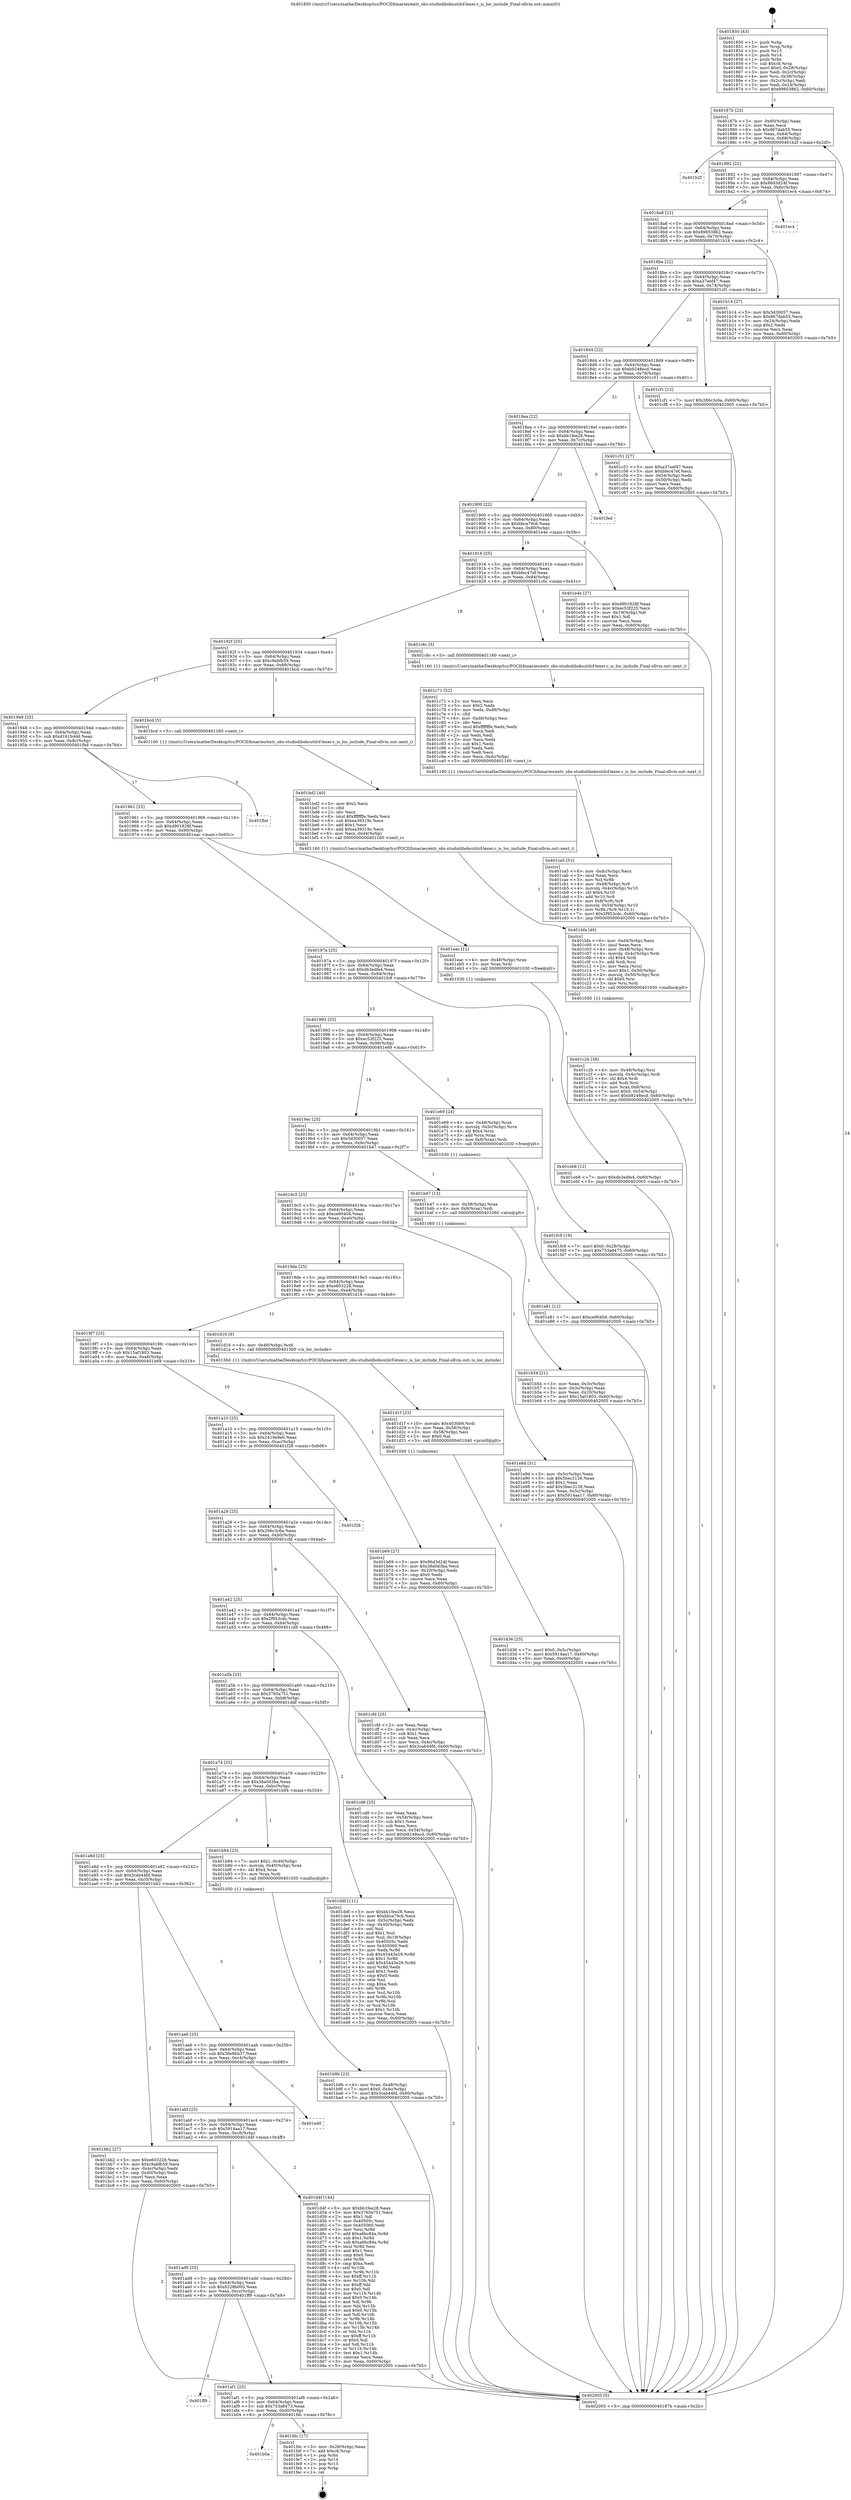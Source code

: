 digraph "0x401850" {
  label = "0x401850 (/mnt/c/Users/mathe/Desktop/tcc/POCII/binaries/extr_obs-studiolibobsutilcf-lexer.c_is_loc_include_Final-ollvm.out::main(0))"
  labelloc = "t"
  node[shape=record]

  Entry [label="",width=0.3,height=0.3,shape=circle,fillcolor=black,style=filled]
  "0x40187b" [label="{
     0x40187b [23]\l
     | [instrs]\l
     &nbsp;&nbsp;0x40187b \<+3\>: mov -0x60(%rbp),%eax\l
     &nbsp;&nbsp;0x40187e \<+2\>: mov %eax,%ecx\l
     &nbsp;&nbsp;0x401880 \<+6\>: sub $0x867dab55,%ecx\l
     &nbsp;&nbsp;0x401886 \<+3\>: mov %eax,-0x64(%rbp)\l
     &nbsp;&nbsp;0x401889 \<+3\>: mov %ecx,-0x68(%rbp)\l
     &nbsp;&nbsp;0x40188c \<+6\>: je 0000000000401b2f \<main+0x2df\>\l
  }"]
  "0x401b2f" [label="{
     0x401b2f\l
  }", style=dashed]
  "0x401892" [label="{
     0x401892 [22]\l
     | [instrs]\l
     &nbsp;&nbsp;0x401892 \<+5\>: jmp 0000000000401897 \<main+0x47\>\l
     &nbsp;&nbsp;0x401897 \<+3\>: mov -0x64(%rbp),%eax\l
     &nbsp;&nbsp;0x40189a \<+5\>: sub $0x86d3d24f,%eax\l
     &nbsp;&nbsp;0x40189f \<+3\>: mov %eax,-0x6c(%rbp)\l
     &nbsp;&nbsp;0x4018a2 \<+6\>: je 0000000000401ec4 \<main+0x674\>\l
  }"]
  Exit [label="",width=0.3,height=0.3,shape=circle,fillcolor=black,style=filled,peripheries=2]
  "0x401ec4" [label="{
     0x401ec4\l
  }", style=dashed]
  "0x4018a8" [label="{
     0x4018a8 [22]\l
     | [instrs]\l
     &nbsp;&nbsp;0x4018a8 \<+5\>: jmp 00000000004018ad \<main+0x5d\>\l
     &nbsp;&nbsp;0x4018ad \<+3\>: mov -0x64(%rbp),%eax\l
     &nbsp;&nbsp;0x4018b0 \<+5\>: sub $0x89853862,%eax\l
     &nbsp;&nbsp;0x4018b5 \<+3\>: mov %eax,-0x70(%rbp)\l
     &nbsp;&nbsp;0x4018b8 \<+6\>: je 0000000000401b14 \<main+0x2c4\>\l
  }"]
  "0x401b0a" [label="{
     0x401b0a\l
  }", style=dashed]
  "0x401b14" [label="{
     0x401b14 [27]\l
     | [instrs]\l
     &nbsp;&nbsp;0x401b14 \<+5\>: mov $0x5d30057,%eax\l
     &nbsp;&nbsp;0x401b19 \<+5\>: mov $0x867dab55,%ecx\l
     &nbsp;&nbsp;0x401b1e \<+3\>: mov -0x24(%rbp),%edx\l
     &nbsp;&nbsp;0x401b21 \<+3\>: cmp $0x2,%edx\l
     &nbsp;&nbsp;0x401b24 \<+3\>: cmovne %ecx,%eax\l
     &nbsp;&nbsp;0x401b27 \<+3\>: mov %eax,-0x60(%rbp)\l
     &nbsp;&nbsp;0x401b2a \<+5\>: jmp 0000000000402005 \<main+0x7b5\>\l
  }"]
  "0x4018be" [label="{
     0x4018be [22]\l
     | [instrs]\l
     &nbsp;&nbsp;0x4018be \<+5\>: jmp 00000000004018c3 \<main+0x73\>\l
     &nbsp;&nbsp;0x4018c3 \<+3\>: mov -0x64(%rbp),%eax\l
     &nbsp;&nbsp;0x4018c6 \<+5\>: sub $0xa37eef47,%eax\l
     &nbsp;&nbsp;0x4018cb \<+3\>: mov %eax,-0x74(%rbp)\l
     &nbsp;&nbsp;0x4018ce \<+6\>: je 0000000000401cf1 \<main+0x4a1\>\l
  }"]
  "0x402005" [label="{
     0x402005 [5]\l
     | [instrs]\l
     &nbsp;&nbsp;0x402005 \<+5\>: jmp 000000000040187b \<main+0x2b\>\l
  }"]
  "0x401850" [label="{
     0x401850 [43]\l
     | [instrs]\l
     &nbsp;&nbsp;0x401850 \<+1\>: push %rbp\l
     &nbsp;&nbsp;0x401851 \<+3\>: mov %rsp,%rbp\l
     &nbsp;&nbsp;0x401854 \<+2\>: push %r15\l
     &nbsp;&nbsp;0x401856 \<+2\>: push %r14\l
     &nbsp;&nbsp;0x401858 \<+1\>: push %rbx\l
     &nbsp;&nbsp;0x401859 \<+7\>: sub $0xc8,%rsp\l
     &nbsp;&nbsp;0x401860 \<+7\>: movl $0x0,-0x28(%rbp)\l
     &nbsp;&nbsp;0x401867 \<+3\>: mov %edi,-0x2c(%rbp)\l
     &nbsp;&nbsp;0x40186a \<+4\>: mov %rsi,-0x38(%rbp)\l
     &nbsp;&nbsp;0x40186e \<+3\>: mov -0x2c(%rbp),%edi\l
     &nbsp;&nbsp;0x401871 \<+3\>: mov %edi,-0x24(%rbp)\l
     &nbsp;&nbsp;0x401874 \<+7\>: movl $0x89853862,-0x60(%rbp)\l
  }"]
  "0x401fdc" [label="{
     0x401fdc [17]\l
     | [instrs]\l
     &nbsp;&nbsp;0x401fdc \<+3\>: mov -0x28(%rbp),%eax\l
     &nbsp;&nbsp;0x401fdf \<+7\>: add $0xc8,%rsp\l
     &nbsp;&nbsp;0x401fe6 \<+1\>: pop %rbx\l
     &nbsp;&nbsp;0x401fe7 \<+2\>: pop %r14\l
     &nbsp;&nbsp;0x401fe9 \<+2\>: pop %r15\l
     &nbsp;&nbsp;0x401feb \<+1\>: pop %rbp\l
     &nbsp;&nbsp;0x401fec \<+1\>: ret\l
  }"]
  "0x401cf1" [label="{
     0x401cf1 [12]\l
     | [instrs]\l
     &nbsp;&nbsp;0x401cf1 \<+7\>: movl $0x266c3c6a,-0x60(%rbp)\l
     &nbsp;&nbsp;0x401cf8 \<+5\>: jmp 0000000000402005 \<main+0x7b5\>\l
  }"]
  "0x4018d4" [label="{
     0x4018d4 [22]\l
     | [instrs]\l
     &nbsp;&nbsp;0x4018d4 \<+5\>: jmp 00000000004018d9 \<main+0x89\>\l
     &nbsp;&nbsp;0x4018d9 \<+3\>: mov -0x64(%rbp),%eax\l
     &nbsp;&nbsp;0x4018dc \<+5\>: sub $0xb9248ecd,%eax\l
     &nbsp;&nbsp;0x4018e1 \<+3\>: mov %eax,-0x78(%rbp)\l
     &nbsp;&nbsp;0x4018e4 \<+6\>: je 0000000000401c51 \<main+0x401\>\l
  }"]
  "0x401af1" [label="{
     0x401af1 [25]\l
     | [instrs]\l
     &nbsp;&nbsp;0x401af1 \<+5\>: jmp 0000000000401af6 \<main+0x2a6\>\l
     &nbsp;&nbsp;0x401af6 \<+3\>: mov -0x64(%rbp),%eax\l
     &nbsp;&nbsp;0x401af9 \<+5\>: sub $0x753a8473,%eax\l
     &nbsp;&nbsp;0x401afe \<+6\>: mov %eax,-0xd0(%rbp)\l
     &nbsp;&nbsp;0x401b04 \<+6\>: je 0000000000401fdc \<main+0x78c\>\l
  }"]
  "0x401c51" [label="{
     0x401c51 [27]\l
     | [instrs]\l
     &nbsp;&nbsp;0x401c51 \<+5\>: mov $0xa37eef47,%eax\l
     &nbsp;&nbsp;0x401c56 \<+5\>: mov $0xbfec47ef,%ecx\l
     &nbsp;&nbsp;0x401c5b \<+3\>: mov -0x54(%rbp),%edx\l
     &nbsp;&nbsp;0x401c5e \<+3\>: cmp -0x50(%rbp),%edx\l
     &nbsp;&nbsp;0x401c61 \<+3\>: cmovl %ecx,%eax\l
     &nbsp;&nbsp;0x401c64 \<+3\>: mov %eax,-0x60(%rbp)\l
     &nbsp;&nbsp;0x401c67 \<+5\>: jmp 0000000000402005 \<main+0x7b5\>\l
  }"]
  "0x4018ea" [label="{
     0x4018ea [22]\l
     | [instrs]\l
     &nbsp;&nbsp;0x4018ea \<+5\>: jmp 00000000004018ef \<main+0x9f\>\l
     &nbsp;&nbsp;0x4018ef \<+3\>: mov -0x64(%rbp),%eax\l
     &nbsp;&nbsp;0x4018f2 \<+5\>: sub $0xbb1fee28,%eax\l
     &nbsp;&nbsp;0x4018f7 \<+3\>: mov %eax,-0x7c(%rbp)\l
     &nbsp;&nbsp;0x4018fa \<+6\>: je 0000000000401fed \<main+0x79d\>\l
  }"]
  "0x401ff9" [label="{
     0x401ff9\l
  }", style=dashed]
  "0x401fed" [label="{
     0x401fed\l
  }", style=dashed]
  "0x401900" [label="{
     0x401900 [22]\l
     | [instrs]\l
     &nbsp;&nbsp;0x401900 \<+5\>: jmp 0000000000401905 \<main+0xb5\>\l
     &nbsp;&nbsp;0x401905 \<+3\>: mov -0x64(%rbp),%eax\l
     &nbsp;&nbsp;0x401908 \<+5\>: sub $0xbbca79c6,%eax\l
     &nbsp;&nbsp;0x40190d \<+3\>: mov %eax,-0x80(%rbp)\l
     &nbsp;&nbsp;0x401910 \<+6\>: je 0000000000401e4e \<main+0x5fe\>\l
  }"]
  "0x401eb8" [label="{
     0x401eb8 [12]\l
     | [instrs]\l
     &nbsp;&nbsp;0x401eb8 \<+7\>: movl $0xdb3edfe4,-0x60(%rbp)\l
     &nbsp;&nbsp;0x401ebf \<+5\>: jmp 0000000000402005 \<main+0x7b5\>\l
  }"]
  "0x401e4e" [label="{
     0x401e4e [27]\l
     | [instrs]\l
     &nbsp;&nbsp;0x401e4e \<+5\>: mov $0xd901828f,%eax\l
     &nbsp;&nbsp;0x401e53 \<+5\>: mov $0xec53f225,%ecx\l
     &nbsp;&nbsp;0x401e58 \<+3\>: mov -0x19(%rbp),%dl\l
     &nbsp;&nbsp;0x401e5b \<+3\>: test $0x1,%dl\l
     &nbsp;&nbsp;0x401e5e \<+3\>: cmovne %ecx,%eax\l
     &nbsp;&nbsp;0x401e61 \<+3\>: mov %eax,-0x60(%rbp)\l
     &nbsp;&nbsp;0x401e64 \<+5\>: jmp 0000000000402005 \<main+0x7b5\>\l
  }"]
  "0x401916" [label="{
     0x401916 [25]\l
     | [instrs]\l
     &nbsp;&nbsp;0x401916 \<+5\>: jmp 000000000040191b \<main+0xcb\>\l
     &nbsp;&nbsp;0x40191b \<+3\>: mov -0x64(%rbp),%eax\l
     &nbsp;&nbsp;0x40191e \<+5\>: sub $0xbfec47ef,%eax\l
     &nbsp;&nbsp;0x401923 \<+6\>: mov %eax,-0x84(%rbp)\l
     &nbsp;&nbsp;0x401929 \<+6\>: je 0000000000401c6c \<main+0x41c\>\l
  }"]
  "0x401e81" [label="{
     0x401e81 [12]\l
     | [instrs]\l
     &nbsp;&nbsp;0x401e81 \<+7\>: movl $0xce90404,-0x60(%rbp)\l
     &nbsp;&nbsp;0x401e88 \<+5\>: jmp 0000000000402005 \<main+0x7b5\>\l
  }"]
  "0x401c6c" [label="{
     0x401c6c [5]\l
     | [instrs]\l
     &nbsp;&nbsp;0x401c6c \<+5\>: call 0000000000401160 \<next_i\>\l
     | [calls]\l
     &nbsp;&nbsp;0x401160 \{1\} (/mnt/c/Users/mathe/Desktop/tcc/POCII/binaries/extr_obs-studiolibobsutilcf-lexer.c_is_loc_include_Final-ollvm.out::next_i)\l
  }"]
  "0x40192f" [label="{
     0x40192f [25]\l
     | [instrs]\l
     &nbsp;&nbsp;0x40192f \<+5\>: jmp 0000000000401934 \<main+0xe4\>\l
     &nbsp;&nbsp;0x401934 \<+3\>: mov -0x64(%rbp),%eax\l
     &nbsp;&nbsp;0x401937 \<+5\>: sub $0xc9abfb59,%eax\l
     &nbsp;&nbsp;0x40193c \<+6\>: mov %eax,-0x88(%rbp)\l
     &nbsp;&nbsp;0x401942 \<+6\>: je 0000000000401bcd \<main+0x37d\>\l
  }"]
  "0x401ad8" [label="{
     0x401ad8 [25]\l
     | [instrs]\l
     &nbsp;&nbsp;0x401ad8 \<+5\>: jmp 0000000000401add \<main+0x28d\>\l
     &nbsp;&nbsp;0x401add \<+3\>: mov -0x64(%rbp),%eax\l
     &nbsp;&nbsp;0x401ae0 \<+5\>: sub $0x6228b005,%eax\l
     &nbsp;&nbsp;0x401ae5 \<+6\>: mov %eax,-0xcc(%rbp)\l
     &nbsp;&nbsp;0x401aeb \<+6\>: je 0000000000401ff9 \<main+0x7a9\>\l
  }"]
  "0x401bcd" [label="{
     0x401bcd [5]\l
     | [instrs]\l
     &nbsp;&nbsp;0x401bcd \<+5\>: call 0000000000401160 \<next_i\>\l
     | [calls]\l
     &nbsp;&nbsp;0x401160 \{1\} (/mnt/c/Users/mathe/Desktop/tcc/POCII/binaries/extr_obs-studiolibobsutilcf-lexer.c_is_loc_include_Final-ollvm.out::next_i)\l
  }"]
  "0x401948" [label="{
     0x401948 [25]\l
     | [instrs]\l
     &nbsp;&nbsp;0x401948 \<+5\>: jmp 000000000040194d \<main+0xfd\>\l
     &nbsp;&nbsp;0x40194d \<+3\>: mov -0x64(%rbp),%eax\l
     &nbsp;&nbsp;0x401950 \<+5\>: sub $0xd161b4dd,%eax\l
     &nbsp;&nbsp;0x401955 \<+6\>: mov %eax,-0x8c(%rbp)\l
     &nbsp;&nbsp;0x40195b \<+6\>: je 0000000000401fbd \<main+0x76d\>\l
  }"]
  "0x401d4f" [label="{
     0x401d4f [144]\l
     | [instrs]\l
     &nbsp;&nbsp;0x401d4f \<+5\>: mov $0xbb1fee28,%eax\l
     &nbsp;&nbsp;0x401d54 \<+5\>: mov $0x3765a751,%ecx\l
     &nbsp;&nbsp;0x401d59 \<+2\>: mov $0x1,%dl\l
     &nbsp;&nbsp;0x401d5b \<+7\>: mov 0x40505c,%esi\l
     &nbsp;&nbsp;0x401d62 \<+7\>: mov 0x405060,%edi\l
     &nbsp;&nbsp;0x401d69 \<+3\>: mov %esi,%r8d\l
     &nbsp;&nbsp;0x401d6c \<+7\>: add $0xa6bc84a,%r8d\l
     &nbsp;&nbsp;0x401d73 \<+4\>: sub $0x1,%r8d\l
     &nbsp;&nbsp;0x401d77 \<+7\>: sub $0xa6bc84a,%r8d\l
     &nbsp;&nbsp;0x401d7e \<+4\>: imul %r8d,%esi\l
     &nbsp;&nbsp;0x401d82 \<+3\>: and $0x1,%esi\l
     &nbsp;&nbsp;0x401d85 \<+3\>: cmp $0x0,%esi\l
     &nbsp;&nbsp;0x401d88 \<+4\>: sete %r9b\l
     &nbsp;&nbsp;0x401d8c \<+3\>: cmp $0xa,%edi\l
     &nbsp;&nbsp;0x401d8f \<+4\>: setl %r10b\l
     &nbsp;&nbsp;0x401d93 \<+3\>: mov %r9b,%r11b\l
     &nbsp;&nbsp;0x401d96 \<+4\>: xor $0xff,%r11b\l
     &nbsp;&nbsp;0x401d9a \<+3\>: mov %r10b,%bl\l
     &nbsp;&nbsp;0x401d9d \<+3\>: xor $0xff,%bl\l
     &nbsp;&nbsp;0x401da0 \<+3\>: xor $0x0,%dl\l
     &nbsp;&nbsp;0x401da3 \<+3\>: mov %r11b,%r14b\l
     &nbsp;&nbsp;0x401da6 \<+4\>: and $0x0,%r14b\l
     &nbsp;&nbsp;0x401daa \<+3\>: and %dl,%r9b\l
     &nbsp;&nbsp;0x401dad \<+3\>: mov %bl,%r15b\l
     &nbsp;&nbsp;0x401db0 \<+4\>: and $0x0,%r15b\l
     &nbsp;&nbsp;0x401db4 \<+3\>: and %dl,%r10b\l
     &nbsp;&nbsp;0x401db7 \<+3\>: or %r9b,%r14b\l
     &nbsp;&nbsp;0x401dba \<+3\>: or %r10b,%r15b\l
     &nbsp;&nbsp;0x401dbd \<+3\>: xor %r15b,%r14b\l
     &nbsp;&nbsp;0x401dc0 \<+3\>: or %bl,%r11b\l
     &nbsp;&nbsp;0x401dc3 \<+4\>: xor $0xff,%r11b\l
     &nbsp;&nbsp;0x401dc7 \<+3\>: or $0x0,%dl\l
     &nbsp;&nbsp;0x401dca \<+3\>: and %dl,%r11b\l
     &nbsp;&nbsp;0x401dcd \<+3\>: or %r11b,%r14b\l
     &nbsp;&nbsp;0x401dd0 \<+4\>: test $0x1,%r14b\l
     &nbsp;&nbsp;0x401dd4 \<+3\>: cmovne %ecx,%eax\l
     &nbsp;&nbsp;0x401dd7 \<+3\>: mov %eax,-0x60(%rbp)\l
     &nbsp;&nbsp;0x401dda \<+5\>: jmp 0000000000402005 \<main+0x7b5\>\l
  }"]
  "0x401fbd" [label="{
     0x401fbd\l
  }", style=dashed]
  "0x401961" [label="{
     0x401961 [25]\l
     | [instrs]\l
     &nbsp;&nbsp;0x401961 \<+5\>: jmp 0000000000401966 \<main+0x116\>\l
     &nbsp;&nbsp;0x401966 \<+3\>: mov -0x64(%rbp),%eax\l
     &nbsp;&nbsp;0x401969 \<+5\>: sub $0xd901828f,%eax\l
     &nbsp;&nbsp;0x40196e \<+6\>: mov %eax,-0x90(%rbp)\l
     &nbsp;&nbsp;0x401974 \<+6\>: je 0000000000401eac \<main+0x65c\>\l
  }"]
  "0x401abf" [label="{
     0x401abf [25]\l
     | [instrs]\l
     &nbsp;&nbsp;0x401abf \<+5\>: jmp 0000000000401ac4 \<main+0x274\>\l
     &nbsp;&nbsp;0x401ac4 \<+3\>: mov -0x64(%rbp),%eax\l
     &nbsp;&nbsp;0x401ac7 \<+5\>: sub $0x5914aa17,%eax\l
     &nbsp;&nbsp;0x401acc \<+6\>: mov %eax,-0xc8(%rbp)\l
     &nbsp;&nbsp;0x401ad2 \<+6\>: je 0000000000401d4f \<main+0x4ff\>\l
  }"]
  "0x401eac" [label="{
     0x401eac [12]\l
     | [instrs]\l
     &nbsp;&nbsp;0x401eac \<+4\>: mov -0x48(%rbp),%rax\l
     &nbsp;&nbsp;0x401eb0 \<+3\>: mov %rax,%rdi\l
     &nbsp;&nbsp;0x401eb3 \<+5\>: call 0000000000401030 \<free@plt\>\l
     | [calls]\l
     &nbsp;&nbsp;0x401030 \{1\} (unknown)\l
  }"]
  "0x40197a" [label="{
     0x40197a [25]\l
     | [instrs]\l
     &nbsp;&nbsp;0x40197a \<+5\>: jmp 000000000040197f \<main+0x12f\>\l
     &nbsp;&nbsp;0x40197f \<+3\>: mov -0x64(%rbp),%eax\l
     &nbsp;&nbsp;0x401982 \<+5\>: sub $0xdb3edfe4,%eax\l
     &nbsp;&nbsp;0x401987 \<+6\>: mov %eax,-0x94(%rbp)\l
     &nbsp;&nbsp;0x40198d \<+6\>: je 0000000000401fc9 \<main+0x779\>\l
  }"]
  "0x401ed0" [label="{
     0x401ed0\l
  }", style=dashed]
  "0x401fc9" [label="{
     0x401fc9 [19]\l
     | [instrs]\l
     &nbsp;&nbsp;0x401fc9 \<+7\>: movl $0x0,-0x28(%rbp)\l
     &nbsp;&nbsp;0x401fd0 \<+7\>: movl $0x753a8473,-0x60(%rbp)\l
     &nbsp;&nbsp;0x401fd7 \<+5\>: jmp 0000000000402005 \<main+0x7b5\>\l
  }"]
  "0x401993" [label="{
     0x401993 [25]\l
     | [instrs]\l
     &nbsp;&nbsp;0x401993 \<+5\>: jmp 0000000000401998 \<main+0x148\>\l
     &nbsp;&nbsp;0x401998 \<+3\>: mov -0x64(%rbp),%eax\l
     &nbsp;&nbsp;0x40199b \<+5\>: sub $0xec53f225,%eax\l
     &nbsp;&nbsp;0x4019a0 \<+6\>: mov %eax,-0x98(%rbp)\l
     &nbsp;&nbsp;0x4019a6 \<+6\>: je 0000000000401e69 \<main+0x619\>\l
  }"]
  "0x401d36" [label="{
     0x401d36 [25]\l
     | [instrs]\l
     &nbsp;&nbsp;0x401d36 \<+7\>: movl $0x0,-0x5c(%rbp)\l
     &nbsp;&nbsp;0x401d3d \<+7\>: movl $0x5914aa17,-0x60(%rbp)\l
     &nbsp;&nbsp;0x401d44 \<+6\>: mov %eax,-0xe0(%rbp)\l
     &nbsp;&nbsp;0x401d4a \<+5\>: jmp 0000000000402005 \<main+0x7b5\>\l
  }"]
  "0x401e69" [label="{
     0x401e69 [24]\l
     | [instrs]\l
     &nbsp;&nbsp;0x401e69 \<+4\>: mov -0x48(%rbp),%rax\l
     &nbsp;&nbsp;0x401e6d \<+4\>: movslq -0x5c(%rbp),%rcx\l
     &nbsp;&nbsp;0x401e71 \<+4\>: shl $0x4,%rcx\l
     &nbsp;&nbsp;0x401e75 \<+3\>: add %rcx,%rax\l
     &nbsp;&nbsp;0x401e78 \<+4\>: mov 0x8(%rax),%rdi\l
     &nbsp;&nbsp;0x401e7c \<+5\>: call 0000000000401030 \<free@plt\>\l
     | [calls]\l
     &nbsp;&nbsp;0x401030 \{1\} (unknown)\l
  }"]
  "0x4019ac" [label="{
     0x4019ac [25]\l
     | [instrs]\l
     &nbsp;&nbsp;0x4019ac \<+5\>: jmp 00000000004019b1 \<main+0x161\>\l
     &nbsp;&nbsp;0x4019b1 \<+3\>: mov -0x64(%rbp),%eax\l
     &nbsp;&nbsp;0x4019b4 \<+5\>: sub $0x5d30057,%eax\l
     &nbsp;&nbsp;0x4019b9 \<+6\>: mov %eax,-0x9c(%rbp)\l
     &nbsp;&nbsp;0x4019bf \<+6\>: je 0000000000401b47 \<main+0x2f7\>\l
  }"]
  "0x401d1f" [label="{
     0x401d1f [23]\l
     | [instrs]\l
     &nbsp;&nbsp;0x401d1f \<+10\>: movabs $0x4030b6,%rdi\l
     &nbsp;&nbsp;0x401d29 \<+3\>: mov %eax,-0x58(%rbp)\l
     &nbsp;&nbsp;0x401d2c \<+3\>: mov -0x58(%rbp),%esi\l
     &nbsp;&nbsp;0x401d2f \<+2\>: mov $0x0,%al\l
     &nbsp;&nbsp;0x401d31 \<+5\>: call 0000000000401040 \<printf@plt\>\l
     | [calls]\l
     &nbsp;&nbsp;0x401040 \{1\} (unknown)\l
  }"]
  "0x401b47" [label="{
     0x401b47 [13]\l
     | [instrs]\l
     &nbsp;&nbsp;0x401b47 \<+4\>: mov -0x38(%rbp),%rax\l
     &nbsp;&nbsp;0x401b4b \<+4\>: mov 0x8(%rax),%rdi\l
     &nbsp;&nbsp;0x401b4f \<+5\>: call 0000000000401060 \<atoi@plt\>\l
     | [calls]\l
     &nbsp;&nbsp;0x401060 \{1\} (unknown)\l
  }"]
  "0x4019c5" [label="{
     0x4019c5 [25]\l
     | [instrs]\l
     &nbsp;&nbsp;0x4019c5 \<+5\>: jmp 00000000004019ca \<main+0x17a\>\l
     &nbsp;&nbsp;0x4019ca \<+3\>: mov -0x64(%rbp),%eax\l
     &nbsp;&nbsp;0x4019cd \<+5\>: sub $0xce90404,%eax\l
     &nbsp;&nbsp;0x4019d2 \<+6\>: mov %eax,-0xa0(%rbp)\l
     &nbsp;&nbsp;0x4019d8 \<+6\>: je 0000000000401e8d \<main+0x63d\>\l
  }"]
  "0x401b54" [label="{
     0x401b54 [21]\l
     | [instrs]\l
     &nbsp;&nbsp;0x401b54 \<+3\>: mov %eax,-0x3c(%rbp)\l
     &nbsp;&nbsp;0x401b57 \<+3\>: mov -0x3c(%rbp),%eax\l
     &nbsp;&nbsp;0x401b5a \<+3\>: mov %eax,-0x20(%rbp)\l
     &nbsp;&nbsp;0x401b5d \<+7\>: movl $0x15af1803,-0x60(%rbp)\l
     &nbsp;&nbsp;0x401b64 \<+5\>: jmp 0000000000402005 \<main+0x7b5\>\l
  }"]
  "0x401ca5" [label="{
     0x401ca5 [51]\l
     | [instrs]\l
     &nbsp;&nbsp;0x401ca5 \<+6\>: mov -0xdc(%rbp),%ecx\l
     &nbsp;&nbsp;0x401cab \<+3\>: imul %eax,%ecx\l
     &nbsp;&nbsp;0x401cae \<+3\>: mov %cl,%r8b\l
     &nbsp;&nbsp;0x401cb1 \<+4\>: mov -0x48(%rbp),%r9\l
     &nbsp;&nbsp;0x401cb5 \<+4\>: movslq -0x4c(%rbp),%r10\l
     &nbsp;&nbsp;0x401cb9 \<+4\>: shl $0x4,%r10\l
     &nbsp;&nbsp;0x401cbd \<+3\>: add %r10,%r9\l
     &nbsp;&nbsp;0x401cc0 \<+4\>: mov 0x8(%r9),%r9\l
     &nbsp;&nbsp;0x401cc4 \<+4\>: movslq -0x54(%rbp),%r10\l
     &nbsp;&nbsp;0x401cc8 \<+4\>: mov %r8b,(%r9,%r10,1)\l
     &nbsp;&nbsp;0x401ccc \<+7\>: movl $0x2f953cdc,-0x60(%rbp)\l
     &nbsp;&nbsp;0x401cd3 \<+5\>: jmp 0000000000402005 \<main+0x7b5\>\l
  }"]
  "0x401e8d" [label="{
     0x401e8d [31]\l
     | [instrs]\l
     &nbsp;&nbsp;0x401e8d \<+3\>: mov -0x5c(%rbp),%eax\l
     &nbsp;&nbsp;0x401e90 \<+5\>: sub $0x5bec3126,%eax\l
     &nbsp;&nbsp;0x401e95 \<+3\>: add $0x1,%eax\l
     &nbsp;&nbsp;0x401e98 \<+5\>: add $0x5bec3126,%eax\l
     &nbsp;&nbsp;0x401e9d \<+3\>: mov %eax,-0x5c(%rbp)\l
     &nbsp;&nbsp;0x401ea0 \<+7\>: movl $0x5914aa17,-0x60(%rbp)\l
     &nbsp;&nbsp;0x401ea7 \<+5\>: jmp 0000000000402005 \<main+0x7b5\>\l
  }"]
  "0x4019de" [label="{
     0x4019de [25]\l
     | [instrs]\l
     &nbsp;&nbsp;0x4019de \<+5\>: jmp 00000000004019e3 \<main+0x193\>\l
     &nbsp;&nbsp;0x4019e3 \<+3\>: mov -0x64(%rbp),%eax\l
     &nbsp;&nbsp;0x4019e6 \<+5\>: sub $0xe603228,%eax\l
     &nbsp;&nbsp;0x4019eb \<+6\>: mov %eax,-0xa4(%rbp)\l
     &nbsp;&nbsp;0x4019f1 \<+6\>: je 0000000000401d16 \<main+0x4c6\>\l
  }"]
  "0x401c71" [label="{
     0x401c71 [52]\l
     | [instrs]\l
     &nbsp;&nbsp;0x401c71 \<+2\>: xor %ecx,%ecx\l
     &nbsp;&nbsp;0x401c73 \<+5\>: mov $0x2,%edx\l
     &nbsp;&nbsp;0x401c78 \<+6\>: mov %edx,-0xd8(%rbp)\l
     &nbsp;&nbsp;0x401c7e \<+1\>: cltd\l
     &nbsp;&nbsp;0x401c7f \<+6\>: mov -0xd8(%rbp),%esi\l
     &nbsp;&nbsp;0x401c85 \<+2\>: idiv %esi\l
     &nbsp;&nbsp;0x401c87 \<+6\>: imul $0xfffffffe,%edx,%edx\l
     &nbsp;&nbsp;0x401c8d \<+2\>: mov %ecx,%edi\l
     &nbsp;&nbsp;0x401c8f \<+2\>: sub %edx,%edi\l
     &nbsp;&nbsp;0x401c91 \<+2\>: mov %ecx,%edx\l
     &nbsp;&nbsp;0x401c93 \<+3\>: sub $0x1,%edx\l
     &nbsp;&nbsp;0x401c96 \<+2\>: add %edx,%edi\l
     &nbsp;&nbsp;0x401c98 \<+2\>: sub %edi,%ecx\l
     &nbsp;&nbsp;0x401c9a \<+6\>: mov %ecx,-0xdc(%rbp)\l
     &nbsp;&nbsp;0x401ca0 \<+5\>: call 0000000000401160 \<next_i\>\l
     | [calls]\l
     &nbsp;&nbsp;0x401160 \{1\} (/mnt/c/Users/mathe/Desktop/tcc/POCII/binaries/extr_obs-studiolibobsutilcf-lexer.c_is_loc_include_Final-ollvm.out::next_i)\l
  }"]
  "0x401d16" [label="{
     0x401d16 [9]\l
     | [instrs]\l
     &nbsp;&nbsp;0x401d16 \<+4\>: mov -0x48(%rbp),%rdi\l
     &nbsp;&nbsp;0x401d1a \<+5\>: call 00000000004015b0 \<is_loc_include\>\l
     | [calls]\l
     &nbsp;&nbsp;0x4015b0 \{1\} (/mnt/c/Users/mathe/Desktop/tcc/POCII/binaries/extr_obs-studiolibobsutilcf-lexer.c_is_loc_include_Final-ollvm.out::is_loc_include)\l
  }"]
  "0x4019f7" [label="{
     0x4019f7 [25]\l
     | [instrs]\l
     &nbsp;&nbsp;0x4019f7 \<+5\>: jmp 00000000004019fc \<main+0x1ac\>\l
     &nbsp;&nbsp;0x4019fc \<+3\>: mov -0x64(%rbp),%eax\l
     &nbsp;&nbsp;0x4019ff \<+5\>: sub $0x15af1803,%eax\l
     &nbsp;&nbsp;0x401a04 \<+6\>: mov %eax,-0xa8(%rbp)\l
     &nbsp;&nbsp;0x401a0a \<+6\>: je 0000000000401b69 \<main+0x319\>\l
  }"]
  "0x401c2b" [label="{
     0x401c2b [38]\l
     | [instrs]\l
     &nbsp;&nbsp;0x401c2b \<+4\>: mov -0x48(%rbp),%rsi\l
     &nbsp;&nbsp;0x401c2f \<+4\>: movslq -0x4c(%rbp),%rdi\l
     &nbsp;&nbsp;0x401c33 \<+4\>: shl $0x4,%rdi\l
     &nbsp;&nbsp;0x401c37 \<+3\>: add %rdi,%rsi\l
     &nbsp;&nbsp;0x401c3a \<+4\>: mov %rax,0x8(%rsi)\l
     &nbsp;&nbsp;0x401c3e \<+7\>: movl $0x0,-0x54(%rbp)\l
     &nbsp;&nbsp;0x401c45 \<+7\>: movl $0xb9248ecd,-0x60(%rbp)\l
     &nbsp;&nbsp;0x401c4c \<+5\>: jmp 0000000000402005 \<main+0x7b5\>\l
  }"]
  "0x401b69" [label="{
     0x401b69 [27]\l
     | [instrs]\l
     &nbsp;&nbsp;0x401b69 \<+5\>: mov $0x86d3d24f,%eax\l
     &nbsp;&nbsp;0x401b6e \<+5\>: mov $0x38a0d3ba,%ecx\l
     &nbsp;&nbsp;0x401b73 \<+3\>: mov -0x20(%rbp),%edx\l
     &nbsp;&nbsp;0x401b76 \<+3\>: cmp $0x0,%edx\l
     &nbsp;&nbsp;0x401b79 \<+3\>: cmove %ecx,%eax\l
     &nbsp;&nbsp;0x401b7c \<+3\>: mov %eax,-0x60(%rbp)\l
     &nbsp;&nbsp;0x401b7f \<+5\>: jmp 0000000000402005 \<main+0x7b5\>\l
  }"]
  "0x401a10" [label="{
     0x401a10 [25]\l
     | [instrs]\l
     &nbsp;&nbsp;0x401a10 \<+5\>: jmp 0000000000401a15 \<main+0x1c5\>\l
     &nbsp;&nbsp;0x401a15 \<+3\>: mov -0x64(%rbp),%eax\l
     &nbsp;&nbsp;0x401a18 \<+5\>: sub $0x2419e9e6,%eax\l
     &nbsp;&nbsp;0x401a1d \<+6\>: mov %eax,-0xac(%rbp)\l
     &nbsp;&nbsp;0x401a23 \<+6\>: je 0000000000401f28 \<main+0x6d8\>\l
  }"]
  "0x401bfa" [label="{
     0x401bfa [49]\l
     | [instrs]\l
     &nbsp;&nbsp;0x401bfa \<+6\>: mov -0xd4(%rbp),%ecx\l
     &nbsp;&nbsp;0x401c00 \<+3\>: imul %eax,%ecx\l
     &nbsp;&nbsp;0x401c03 \<+4\>: mov -0x48(%rbp),%rsi\l
     &nbsp;&nbsp;0x401c07 \<+4\>: movslq -0x4c(%rbp),%rdi\l
     &nbsp;&nbsp;0x401c0b \<+4\>: shl $0x4,%rdi\l
     &nbsp;&nbsp;0x401c0f \<+3\>: add %rdi,%rsi\l
     &nbsp;&nbsp;0x401c12 \<+2\>: mov %ecx,(%rsi)\l
     &nbsp;&nbsp;0x401c14 \<+7\>: movl $0x1,-0x50(%rbp)\l
     &nbsp;&nbsp;0x401c1b \<+4\>: movslq -0x50(%rbp),%rsi\l
     &nbsp;&nbsp;0x401c1f \<+4\>: shl $0x0,%rsi\l
     &nbsp;&nbsp;0x401c23 \<+3\>: mov %rsi,%rdi\l
     &nbsp;&nbsp;0x401c26 \<+5\>: call 0000000000401050 \<malloc@plt\>\l
     | [calls]\l
     &nbsp;&nbsp;0x401050 \{1\} (unknown)\l
  }"]
  "0x401f28" [label="{
     0x401f28\l
  }", style=dashed]
  "0x401a29" [label="{
     0x401a29 [25]\l
     | [instrs]\l
     &nbsp;&nbsp;0x401a29 \<+5\>: jmp 0000000000401a2e \<main+0x1de\>\l
     &nbsp;&nbsp;0x401a2e \<+3\>: mov -0x64(%rbp),%eax\l
     &nbsp;&nbsp;0x401a31 \<+5\>: sub $0x266c3c6a,%eax\l
     &nbsp;&nbsp;0x401a36 \<+6\>: mov %eax,-0xb0(%rbp)\l
     &nbsp;&nbsp;0x401a3c \<+6\>: je 0000000000401cfd \<main+0x4ad\>\l
  }"]
  "0x401bd2" [label="{
     0x401bd2 [40]\l
     | [instrs]\l
     &nbsp;&nbsp;0x401bd2 \<+5\>: mov $0x2,%ecx\l
     &nbsp;&nbsp;0x401bd7 \<+1\>: cltd\l
     &nbsp;&nbsp;0x401bd8 \<+2\>: idiv %ecx\l
     &nbsp;&nbsp;0x401bda \<+6\>: imul $0xfffffffe,%edx,%ecx\l
     &nbsp;&nbsp;0x401be0 \<+6\>: sub $0xea39319c,%ecx\l
     &nbsp;&nbsp;0x401be6 \<+3\>: add $0x1,%ecx\l
     &nbsp;&nbsp;0x401be9 \<+6\>: add $0xea39319c,%ecx\l
     &nbsp;&nbsp;0x401bef \<+6\>: mov %ecx,-0xd4(%rbp)\l
     &nbsp;&nbsp;0x401bf5 \<+5\>: call 0000000000401160 \<next_i\>\l
     | [calls]\l
     &nbsp;&nbsp;0x401160 \{1\} (/mnt/c/Users/mathe/Desktop/tcc/POCII/binaries/extr_obs-studiolibobsutilcf-lexer.c_is_loc_include_Final-ollvm.out::next_i)\l
  }"]
  "0x401cfd" [label="{
     0x401cfd [25]\l
     | [instrs]\l
     &nbsp;&nbsp;0x401cfd \<+2\>: xor %eax,%eax\l
     &nbsp;&nbsp;0x401cff \<+3\>: mov -0x4c(%rbp),%ecx\l
     &nbsp;&nbsp;0x401d02 \<+3\>: sub $0x1,%eax\l
     &nbsp;&nbsp;0x401d05 \<+2\>: sub %eax,%ecx\l
     &nbsp;&nbsp;0x401d07 \<+3\>: mov %ecx,-0x4c(%rbp)\l
     &nbsp;&nbsp;0x401d0a \<+7\>: movl $0x3cab44fd,-0x60(%rbp)\l
     &nbsp;&nbsp;0x401d11 \<+5\>: jmp 0000000000402005 \<main+0x7b5\>\l
  }"]
  "0x401a42" [label="{
     0x401a42 [25]\l
     | [instrs]\l
     &nbsp;&nbsp;0x401a42 \<+5\>: jmp 0000000000401a47 \<main+0x1f7\>\l
     &nbsp;&nbsp;0x401a47 \<+3\>: mov -0x64(%rbp),%eax\l
     &nbsp;&nbsp;0x401a4a \<+5\>: sub $0x2f953cdc,%eax\l
     &nbsp;&nbsp;0x401a4f \<+6\>: mov %eax,-0xb4(%rbp)\l
     &nbsp;&nbsp;0x401a55 \<+6\>: je 0000000000401cd8 \<main+0x488\>\l
  }"]
  "0x401aa6" [label="{
     0x401aa6 [25]\l
     | [instrs]\l
     &nbsp;&nbsp;0x401aa6 \<+5\>: jmp 0000000000401aab \<main+0x25b\>\l
     &nbsp;&nbsp;0x401aab \<+3\>: mov -0x64(%rbp),%eax\l
     &nbsp;&nbsp;0x401aae \<+5\>: sub $0x3de8bb37,%eax\l
     &nbsp;&nbsp;0x401ab3 \<+6\>: mov %eax,-0xc4(%rbp)\l
     &nbsp;&nbsp;0x401ab9 \<+6\>: je 0000000000401ed0 \<main+0x680\>\l
  }"]
  "0x401cd8" [label="{
     0x401cd8 [25]\l
     | [instrs]\l
     &nbsp;&nbsp;0x401cd8 \<+2\>: xor %eax,%eax\l
     &nbsp;&nbsp;0x401cda \<+3\>: mov -0x54(%rbp),%ecx\l
     &nbsp;&nbsp;0x401cdd \<+3\>: sub $0x1,%eax\l
     &nbsp;&nbsp;0x401ce0 \<+2\>: sub %eax,%ecx\l
     &nbsp;&nbsp;0x401ce2 \<+3\>: mov %ecx,-0x54(%rbp)\l
     &nbsp;&nbsp;0x401ce5 \<+7\>: movl $0xb9248ecd,-0x60(%rbp)\l
     &nbsp;&nbsp;0x401cec \<+5\>: jmp 0000000000402005 \<main+0x7b5\>\l
  }"]
  "0x401a5b" [label="{
     0x401a5b [25]\l
     | [instrs]\l
     &nbsp;&nbsp;0x401a5b \<+5\>: jmp 0000000000401a60 \<main+0x210\>\l
     &nbsp;&nbsp;0x401a60 \<+3\>: mov -0x64(%rbp),%eax\l
     &nbsp;&nbsp;0x401a63 \<+5\>: sub $0x3765a751,%eax\l
     &nbsp;&nbsp;0x401a68 \<+6\>: mov %eax,-0xb8(%rbp)\l
     &nbsp;&nbsp;0x401a6e \<+6\>: je 0000000000401ddf \<main+0x58f\>\l
  }"]
  "0x401bb2" [label="{
     0x401bb2 [27]\l
     | [instrs]\l
     &nbsp;&nbsp;0x401bb2 \<+5\>: mov $0xe603228,%eax\l
     &nbsp;&nbsp;0x401bb7 \<+5\>: mov $0xc9abfb59,%ecx\l
     &nbsp;&nbsp;0x401bbc \<+3\>: mov -0x4c(%rbp),%edx\l
     &nbsp;&nbsp;0x401bbf \<+3\>: cmp -0x40(%rbp),%edx\l
     &nbsp;&nbsp;0x401bc2 \<+3\>: cmovl %ecx,%eax\l
     &nbsp;&nbsp;0x401bc5 \<+3\>: mov %eax,-0x60(%rbp)\l
     &nbsp;&nbsp;0x401bc8 \<+5\>: jmp 0000000000402005 \<main+0x7b5\>\l
  }"]
  "0x401ddf" [label="{
     0x401ddf [111]\l
     | [instrs]\l
     &nbsp;&nbsp;0x401ddf \<+5\>: mov $0xbb1fee28,%eax\l
     &nbsp;&nbsp;0x401de4 \<+5\>: mov $0xbbca79c6,%ecx\l
     &nbsp;&nbsp;0x401de9 \<+3\>: mov -0x5c(%rbp),%edx\l
     &nbsp;&nbsp;0x401dec \<+3\>: cmp -0x40(%rbp),%edx\l
     &nbsp;&nbsp;0x401def \<+4\>: setl %sil\l
     &nbsp;&nbsp;0x401df3 \<+4\>: and $0x1,%sil\l
     &nbsp;&nbsp;0x401df7 \<+4\>: mov %sil,-0x19(%rbp)\l
     &nbsp;&nbsp;0x401dfb \<+7\>: mov 0x40505c,%edx\l
     &nbsp;&nbsp;0x401e02 \<+7\>: mov 0x405060,%edi\l
     &nbsp;&nbsp;0x401e09 \<+3\>: mov %edx,%r8d\l
     &nbsp;&nbsp;0x401e0c \<+7\>: sub $0x45443e29,%r8d\l
     &nbsp;&nbsp;0x401e13 \<+4\>: sub $0x1,%r8d\l
     &nbsp;&nbsp;0x401e17 \<+7\>: add $0x45443e29,%r8d\l
     &nbsp;&nbsp;0x401e1e \<+4\>: imul %r8d,%edx\l
     &nbsp;&nbsp;0x401e22 \<+3\>: and $0x1,%edx\l
     &nbsp;&nbsp;0x401e25 \<+3\>: cmp $0x0,%edx\l
     &nbsp;&nbsp;0x401e28 \<+4\>: sete %sil\l
     &nbsp;&nbsp;0x401e2c \<+3\>: cmp $0xa,%edi\l
     &nbsp;&nbsp;0x401e2f \<+4\>: setl %r9b\l
     &nbsp;&nbsp;0x401e33 \<+3\>: mov %sil,%r10b\l
     &nbsp;&nbsp;0x401e36 \<+3\>: and %r9b,%r10b\l
     &nbsp;&nbsp;0x401e39 \<+3\>: xor %r9b,%sil\l
     &nbsp;&nbsp;0x401e3c \<+3\>: or %sil,%r10b\l
     &nbsp;&nbsp;0x401e3f \<+4\>: test $0x1,%r10b\l
     &nbsp;&nbsp;0x401e43 \<+3\>: cmovne %ecx,%eax\l
     &nbsp;&nbsp;0x401e46 \<+3\>: mov %eax,-0x60(%rbp)\l
     &nbsp;&nbsp;0x401e49 \<+5\>: jmp 0000000000402005 \<main+0x7b5\>\l
  }"]
  "0x401a74" [label="{
     0x401a74 [25]\l
     | [instrs]\l
     &nbsp;&nbsp;0x401a74 \<+5\>: jmp 0000000000401a79 \<main+0x229\>\l
     &nbsp;&nbsp;0x401a79 \<+3\>: mov -0x64(%rbp),%eax\l
     &nbsp;&nbsp;0x401a7c \<+5\>: sub $0x38a0d3ba,%eax\l
     &nbsp;&nbsp;0x401a81 \<+6\>: mov %eax,-0xbc(%rbp)\l
     &nbsp;&nbsp;0x401a87 \<+6\>: je 0000000000401b84 \<main+0x334\>\l
  }"]
  "0x401b9b" [label="{
     0x401b9b [23]\l
     | [instrs]\l
     &nbsp;&nbsp;0x401b9b \<+4\>: mov %rax,-0x48(%rbp)\l
     &nbsp;&nbsp;0x401b9f \<+7\>: movl $0x0,-0x4c(%rbp)\l
     &nbsp;&nbsp;0x401ba6 \<+7\>: movl $0x3cab44fd,-0x60(%rbp)\l
     &nbsp;&nbsp;0x401bad \<+5\>: jmp 0000000000402005 \<main+0x7b5\>\l
  }"]
  "0x401b84" [label="{
     0x401b84 [23]\l
     | [instrs]\l
     &nbsp;&nbsp;0x401b84 \<+7\>: movl $0x1,-0x40(%rbp)\l
     &nbsp;&nbsp;0x401b8b \<+4\>: movslq -0x40(%rbp),%rax\l
     &nbsp;&nbsp;0x401b8f \<+4\>: shl $0x4,%rax\l
     &nbsp;&nbsp;0x401b93 \<+3\>: mov %rax,%rdi\l
     &nbsp;&nbsp;0x401b96 \<+5\>: call 0000000000401050 \<malloc@plt\>\l
     | [calls]\l
     &nbsp;&nbsp;0x401050 \{1\} (unknown)\l
  }"]
  "0x401a8d" [label="{
     0x401a8d [25]\l
     | [instrs]\l
     &nbsp;&nbsp;0x401a8d \<+5\>: jmp 0000000000401a92 \<main+0x242\>\l
     &nbsp;&nbsp;0x401a92 \<+3\>: mov -0x64(%rbp),%eax\l
     &nbsp;&nbsp;0x401a95 \<+5\>: sub $0x3cab44fd,%eax\l
     &nbsp;&nbsp;0x401a9a \<+6\>: mov %eax,-0xc0(%rbp)\l
     &nbsp;&nbsp;0x401aa0 \<+6\>: je 0000000000401bb2 \<main+0x362\>\l
  }"]
  Entry -> "0x401850" [label=" 1"]
  "0x40187b" -> "0x401b2f" [label=" 0"]
  "0x40187b" -> "0x401892" [label=" 25"]
  "0x401fdc" -> Exit [label=" 1"]
  "0x401892" -> "0x401ec4" [label=" 0"]
  "0x401892" -> "0x4018a8" [label=" 25"]
  "0x401af1" -> "0x401b0a" [label=" 0"]
  "0x4018a8" -> "0x401b14" [label=" 1"]
  "0x4018a8" -> "0x4018be" [label=" 24"]
  "0x401b14" -> "0x402005" [label=" 1"]
  "0x401850" -> "0x40187b" [label=" 1"]
  "0x402005" -> "0x40187b" [label=" 24"]
  "0x401af1" -> "0x401fdc" [label=" 1"]
  "0x4018be" -> "0x401cf1" [label=" 1"]
  "0x4018be" -> "0x4018d4" [label=" 23"]
  "0x401ad8" -> "0x401af1" [label=" 1"]
  "0x4018d4" -> "0x401c51" [label=" 2"]
  "0x4018d4" -> "0x4018ea" [label=" 21"]
  "0x401ad8" -> "0x401ff9" [label=" 0"]
  "0x4018ea" -> "0x401fed" [label=" 0"]
  "0x4018ea" -> "0x401900" [label=" 21"]
  "0x401fc9" -> "0x402005" [label=" 1"]
  "0x401900" -> "0x401e4e" [label=" 2"]
  "0x401900" -> "0x401916" [label=" 19"]
  "0x401eb8" -> "0x402005" [label=" 1"]
  "0x401916" -> "0x401c6c" [label=" 1"]
  "0x401916" -> "0x40192f" [label=" 18"]
  "0x401eac" -> "0x401eb8" [label=" 1"]
  "0x40192f" -> "0x401bcd" [label=" 1"]
  "0x40192f" -> "0x401948" [label=" 17"]
  "0x401e8d" -> "0x402005" [label=" 1"]
  "0x401948" -> "0x401fbd" [label=" 0"]
  "0x401948" -> "0x401961" [label=" 17"]
  "0x401e81" -> "0x402005" [label=" 1"]
  "0x401961" -> "0x401eac" [label=" 1"]
  "0x401961" -> "0x40197a" [label=" 16"]
  "0x401e4e" -> "0x402005" [label=" 2"]
  "0x40197a" -> "0x401fc9" [label=" 1"]
  "0x40197a" -> "0x401993" [label=" 15"]
  "0x401ddf" -> "0x402005" [label=" 2"]
  "0x401993" -> "0x401e69" [label=" 1"]
  "0x401993" -> "0x4019ac" [label=" 14"]
  "0x401abf" -> "0x401ad8" [label=" 1"]
  "0x4019ac" -> "0x401b47" [label=" 1"]
  "0x4019ac" -> "0x4019c5" [label=" 13"]
  "0x401b47" -> "0x401b54" [label=" 1"]
  "0x401b54" -> "0x402005" [label=" 1"]
  "0x401abf" -> "0x401d4f" [label=" 2"]
  "0x4019c5" -> "0x401e8d" [label=" 1"]
  "0x4019c5" -> "0x4019de" [label=" 12"]
  "0x401e69" -> "0x401e81" [label=" 1"]
  "0x4019de" -> "0x401d16" [label=" 1"]
  "0x4019de" -> "0x4019f7" [label=" 11"]
  "0x401aa6" -> "0x401abf" [label=" 3"]
  "0x4019f7" -> "0x401b69" [label=" 1"]
  "0x4019f7" -> "0x401a10" [label=" 10"]
  "0x401b69" -> "0x402005" [label=" 1"]
  "0x401aa6" -> "0x401ed0" [label=" 0"]
  "0x401a10" -> "0x401f28" [label=" 0"]
  "0x401a10" -> "0x401a29" [label=" 10"]
  "0x401d4f" -> "0x402005" [label=" 2"]
  "0x401a29" -> "0x401cfd" [label=" 1"]
  "0x401a29" -> "0x401a42" [label=" 9"]
  "0x401d36" -> "0x402005" [label=" 1"]
  "0x401a42" -> "0x401cd8" [label=" 1"]
  "0x401a42" -> "0x401a5b" [label=" 8"]
  "0x401d1f" -> "0x401d36" [label=" 1"]
  "0x401a5b" -> "0x401ddf" [label=" 2"]
  "0x401a5b" -> "0x401a74" [label=" 6"]
  "0x401d16" -> "0x401d1f" [label=" 1"]
  "0x401a74" -> "0x401b84" [label=" 1"]
  "0x401a74" -> "0x401a8d" [label=" 5"]
  "0x401b84" -> "0x401b9b" [label=" 1"]
  "0x401b9b" -> "0x402005" [label=" 1"]
  "0x401cfd" -> "0x402005" [label=" 1"]
  "0x401a8d" -> "0x401bb2" [label=" 2"]
  "0x401a8d" -> "0x401aa6" [label=" 3"]
  "0x401bb2" -> "0x402005" [label=" 2"]
  "0x401bcd" -> "0x401bd2" [label=" 1"]
  "0x401bd2" -> "0x401bfa" [label=" 1"]
  "0x401bfa" -> "0x401c2b" [label=" 1"]
  "0x401c2b" -> "0x402005" [label=" 1"]
  "0x401c51" -> "0x402005" [label=" 2"]
  "0x401c6c" -> "0x401c71" [label=" 1"]
  "0x401c71" -> "0x401ca5" [label=" 1"]
  "0x401ca5" -> "0x402005" [label=" 1"]
  "0x401cd8" -> "0x402005" [label=" 1"]
  "0x401cf1" -> "0x402005" [label=" 1"]
}
